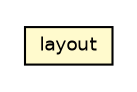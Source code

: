 #!/usr/local/bin/dot
#
# Class diagram 
# Generated by UMLGraph version 5.2 (http://www.umlgraph.org/)
#

digraph G {
	edge [fontname="Helvetica",fontsize=10,labelfontname="Helvetica",labelfontsize=10];
	node [fontname="Helvetica",fontsize=10,shape=plaintext];
	nodesep=0.25;
	ranksep=0.5;
	// com.heyzap.sdk.R.layout
	c3901 [label=<<table title="com.heyzap.sdk.R.layout" border="0" cellborder="1" cellspacing="0" cellpadding="2" port="p" bgcolor="lemonChiffon" href="./R.layout.html">
		<tr><td><table border="0" cellspacing="0" cellpadding="1">
<tr><td align="center" balign="center"> layout </td></tr>
		</table></td></tr>
		</table>>, fontname="Helvetica", fontcolor="black", fontsize=9.0];
}

